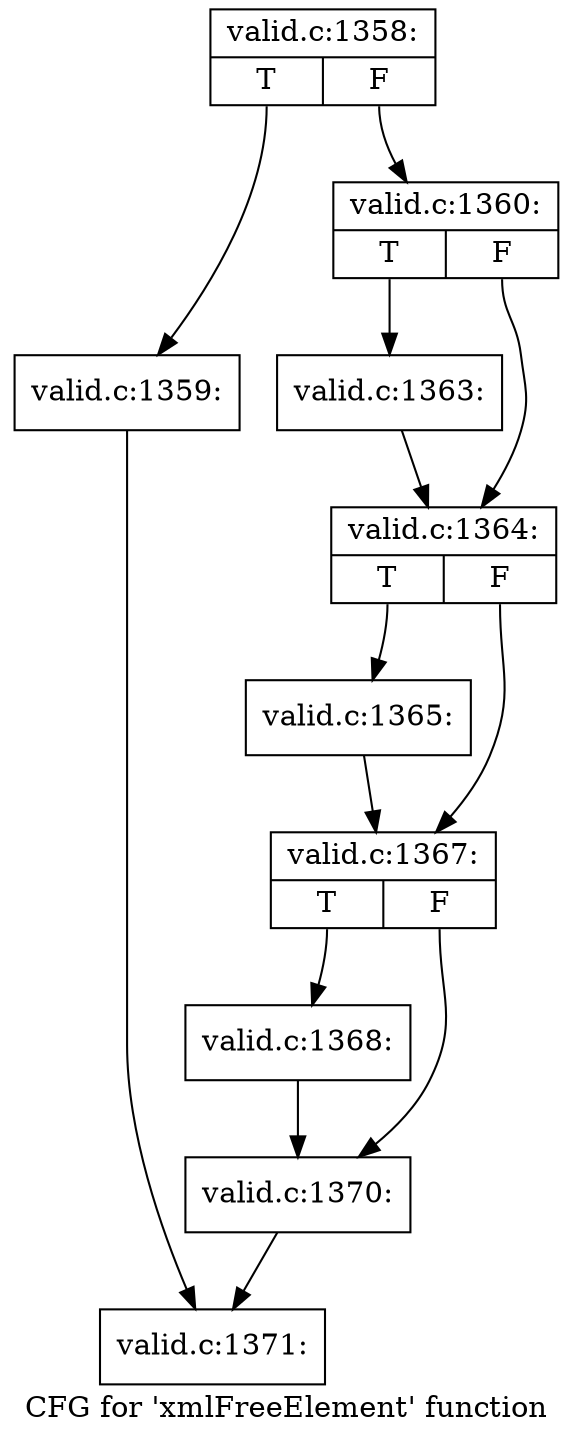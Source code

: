 digraph "CFG for 'xmlFreeElement' function" {
	label="CFG for 'xmlFreeElement' function";

	Node0x55fa50de03d0 [shape=record,label="{valid.c:1358:|{<s0>T|<s1>F}}"];
	Node0x55fa50de03d0:s0 -> Node0x55fa50ddffa0;
	Node0x55fa50de03d0:s1 -> Node0x55fa50ddfff0;
	Node0x55fa50ddffa0 [shape=record,label="{valid.c:1359:}"];
	Node0x55fa50ddffa0 -> Node0x55fa50de0420;
	Node0x55fa50ddfff0 [shape=record,label="{valid.c:1360:|{<s0>T|<s1>F}}"];
	Node0x55fa50ddfff0:s0 -> Node0x55fa50de1870;
	Node0x55fa50ddfff0:s1 -> Node0x55fa50de18c0;
	Node0x55fa50de1870 [shape=record,label="{valid.c:1363:}"];
	Node0x55fa50de1870 -> Node0x55fa50de18c0;
	Node0x55fa50de18c0 [shape=record,label="{valid.c:1364:|{<s0>T|<s1>F}}"];
	Node0x55fa50de18c0:s0 -> Node0x55fa50de1fe0;
	Node0x55fa50de18c0:s1 -> Node0x55fa50de2030;
	Node0x55fa50de1fe0 [shape=record,label="{valid.c:1365:}"];
	Node0x55fa50de1fe0 -> Node0x55fa50de2030;
	Node0x55fa50de2030 [shape=record,label="{valid.c:1367:|{<s0>T|<s1>F}}"];
	Node0x55fa50de2030:s0 -> Node0x55fa50de27f0;
	Node0x55fa50de2030:s1 -> Node0x55fa50de2840;
	Node0x55fa50de27f0 [shape=record,label="{valid.c:1368:}"];
	Node0x55fa50de27f0 -> Node0x55fa50de2840;
	Node0x55fa50de2840 [shape=record,label="{valid.c:1370:}"];
	Node0x55fa50de2840 -> Node0x55fa50de0420;
	Node0x55fa50de0420 [shape=record,label="{valid.c:1371:}"];
}

